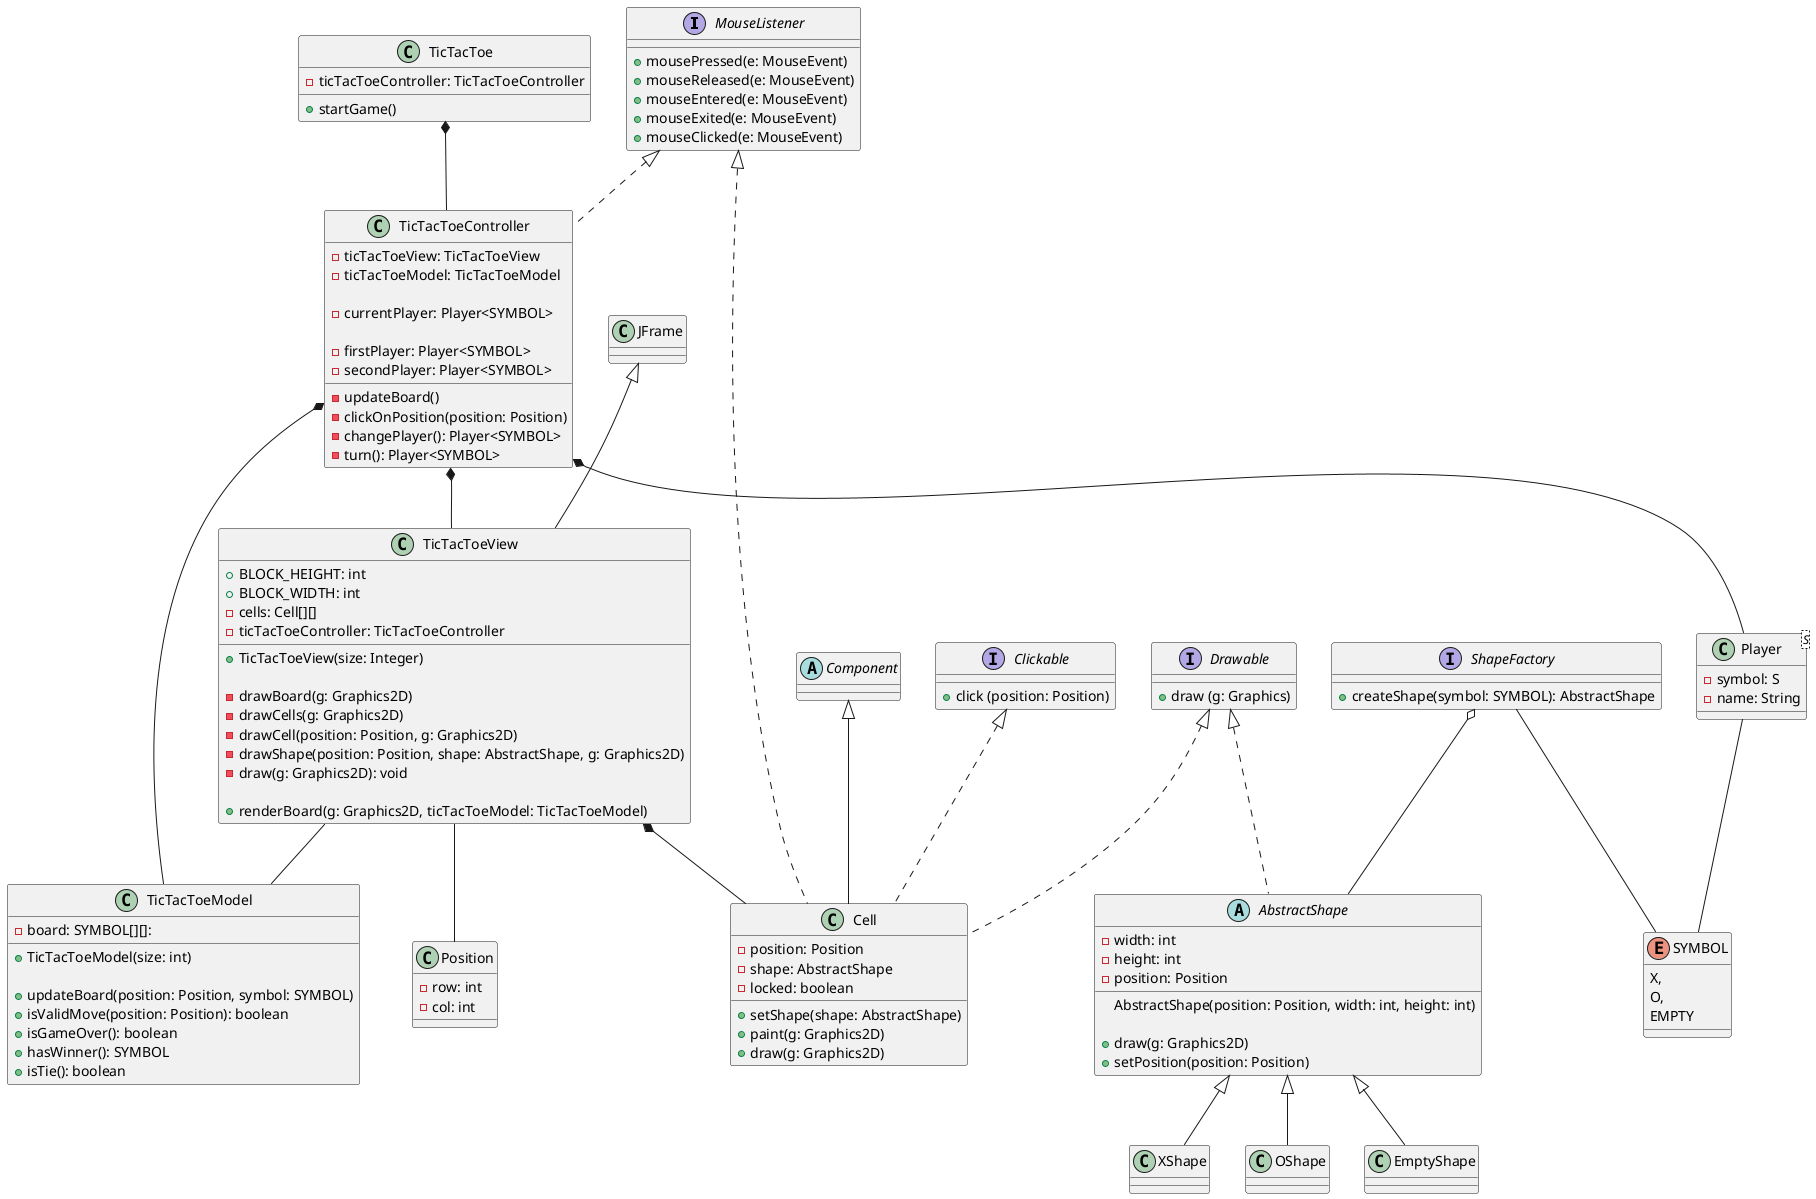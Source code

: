 @startuml
'OOP course, 2023, Jalasoft (R)
'author: Alvaro Zambrana Sejas

'TIC TAC TOE OOP Analysis and Design

'abstract classes and interfaces from Java or other third party lib

interface MouseListener {
  +mousePressed(e: MouseEvent)
  +mouseReleased(e: MouseEvent)
  +mouseEntered(e: MouseEvent)
  +mouseExited(e: MouseEvent)
  +mouseClicked(e: MouseEvent)
}

abstract class Component

'MVC

TicTacToe *-- TicTacToeController
TicTacToeController *-- TicTacToeModel
TicTacToeController *-- TicTacToeView
TicTacToeView -- TicTacToeModel
TicTacToeView -- Position
TicTacToeView *-- Cell

TicTacToeController *-- Player
Player -- SYMBOL

interface Drawable {
  +draw (g: Graphics)
}

interface Clickable {
  +click (position: Position)
}

class TicTacToe {
  -ticTacToeController: TicTacToeController
  +startGame()
}

class TicTacToeController implements MouseListener {
  -ticTacToeView: TicTacToeView
  -ticTacToeModel: TicTacToeModel

  -currentPlayer: Player<SYMBOL>

  -firstPlayer: Player<SYMBOL>
  -secondPlayer: Player<SYMBOL>

  -updateBoard()
  -clickOnPosition(position: Position)
  -changePlayer(): Player<SYMBOL>
  -turn(): Player<SYMBOL>
}

class TicTacToeView extends JFrame {
  +BLOCK_HEIGHT: int
  +BLOCK_WIDTH: int
  -cells: Cell[][]
  -ticTacToeController: TicTacToeController

  ' size=3, by default, cells = new Cell[size][size]
  +TicTacToeView(size: Integer)

  -drawBoard(g: Graphics2D)
  -drawCells(g: Graphics2D)
  -drawCell(position: Position, g: Graphics2D)
  -drawShape(position: Position, shape: AbstractShape, g: Graphics2D)
  -draw(g: Graphics2D): void

  +renderBoard(g: Graphics2D, ticTacToeModel: TicTacToeModel)
}

' Implement this class write unit tests to validate the logic
class TicTacToeModel {
  -board: SYMBOL[][]:

  +TicTacToeModel(size: int)

  +updateBoard(position: Position, symbol: SYMBOL)
  +isValidMove(position: Position): boolean
  +isGameOver(): boolean
  +hasWinner(): SYMBOL
  +isTie(): boolean
}

class Cell extends Component implements Drawable, Clickable, MouseListener {
  -position: Position
  ' EmptyShape as default
  -shape: AbstractShape
  ' default false, if true we cannot receive click events anymore
  -locked: boolean

  +setShape(shape: AbstractShape)
  +paint(g: Graphics2D)
  +draw(g: Graphics2D)
}

abstract class AbstractShape implements Drawable {
  -width: int
  -height: int
  -position: Position

  AbstractShape(position: Position, width: int, height: int)

  +draw(g: Graphics2D)
  +setPosition(position: Position)
}

' override draw method for each shape
class XShape extends AbstractShape {
}

class OShape extends AbstractShape {
}

class EmptyShape extends AbstractShape {
}

class Position {
  -row: int
  -col: int
}

class Player<S> {
  -symbol: S
  -name: String
}

enum SYMBOL {
  X,
  O,
  EMPTY
}

ShapeFactory o-- AbstractShape
ShapeFactory -- SYMBOL

interface ShapeFactory {
    +createShape(symbol: SYMBOL): AbstractShape
}

@enduml